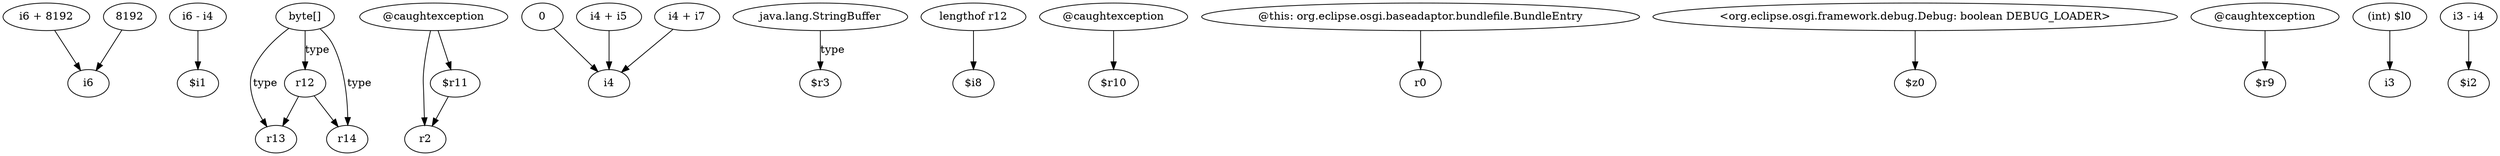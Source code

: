 digraph g {
0[label="i6 + 8192"]
1[label="i6"]
0->1[label=""]
2[label="i6 - i4"]
3[label="$i1"]
2->3[label=""]
4[label="byte[]"]
5[label="r12"]
4->5[label="type"]
6[label="@caughtexception"]
7[label="r2"]
6->7[label=""]
8[label="0"]
9[label="i4"]
8->9[label=""]
10[label="java.lang.StringBuffer"]
11[label="$r3"]
10->11[label="type"]
12[label="i4 + i5"]
12->9[label=""]
13[label="lengthof r12"]
14[label="$i8"]
13->14[label=""]
15[label="$r11"]
15->7[label=""]
16[label="r13"]
5->16[label=""]
6->15[label=""]
17[label="i4 + i7"]
17->9[label=""]
18[label="@caughtexception"]
19[label="$r10"]
18->19[label=""]
20[label="8192"]
20->1[label=""]
21[label="@this: org.eclipse.osgi.baseadaptor.bundlefile.BundleEntry"]
22[label="r0"]
21->22[label=""]
23[label="<org.eclipse.osgi.framework.debug.Debug: boolean DEBUG_LOADER>"]
24[label="$z0"]
23->24[label=""]
25[label="r14"]
5->25[label=""]
4->16[label="type"]
26[label="@caughtexception"]
27[label="$r9"]
26->27[label=""]
28[label="(int) $l0"]
29[label="i3"]
28->29[label=""]
4->25[label="type"]
30[label="i3 - i4"]
31[label="$i2"]
30->31[label=""]
}